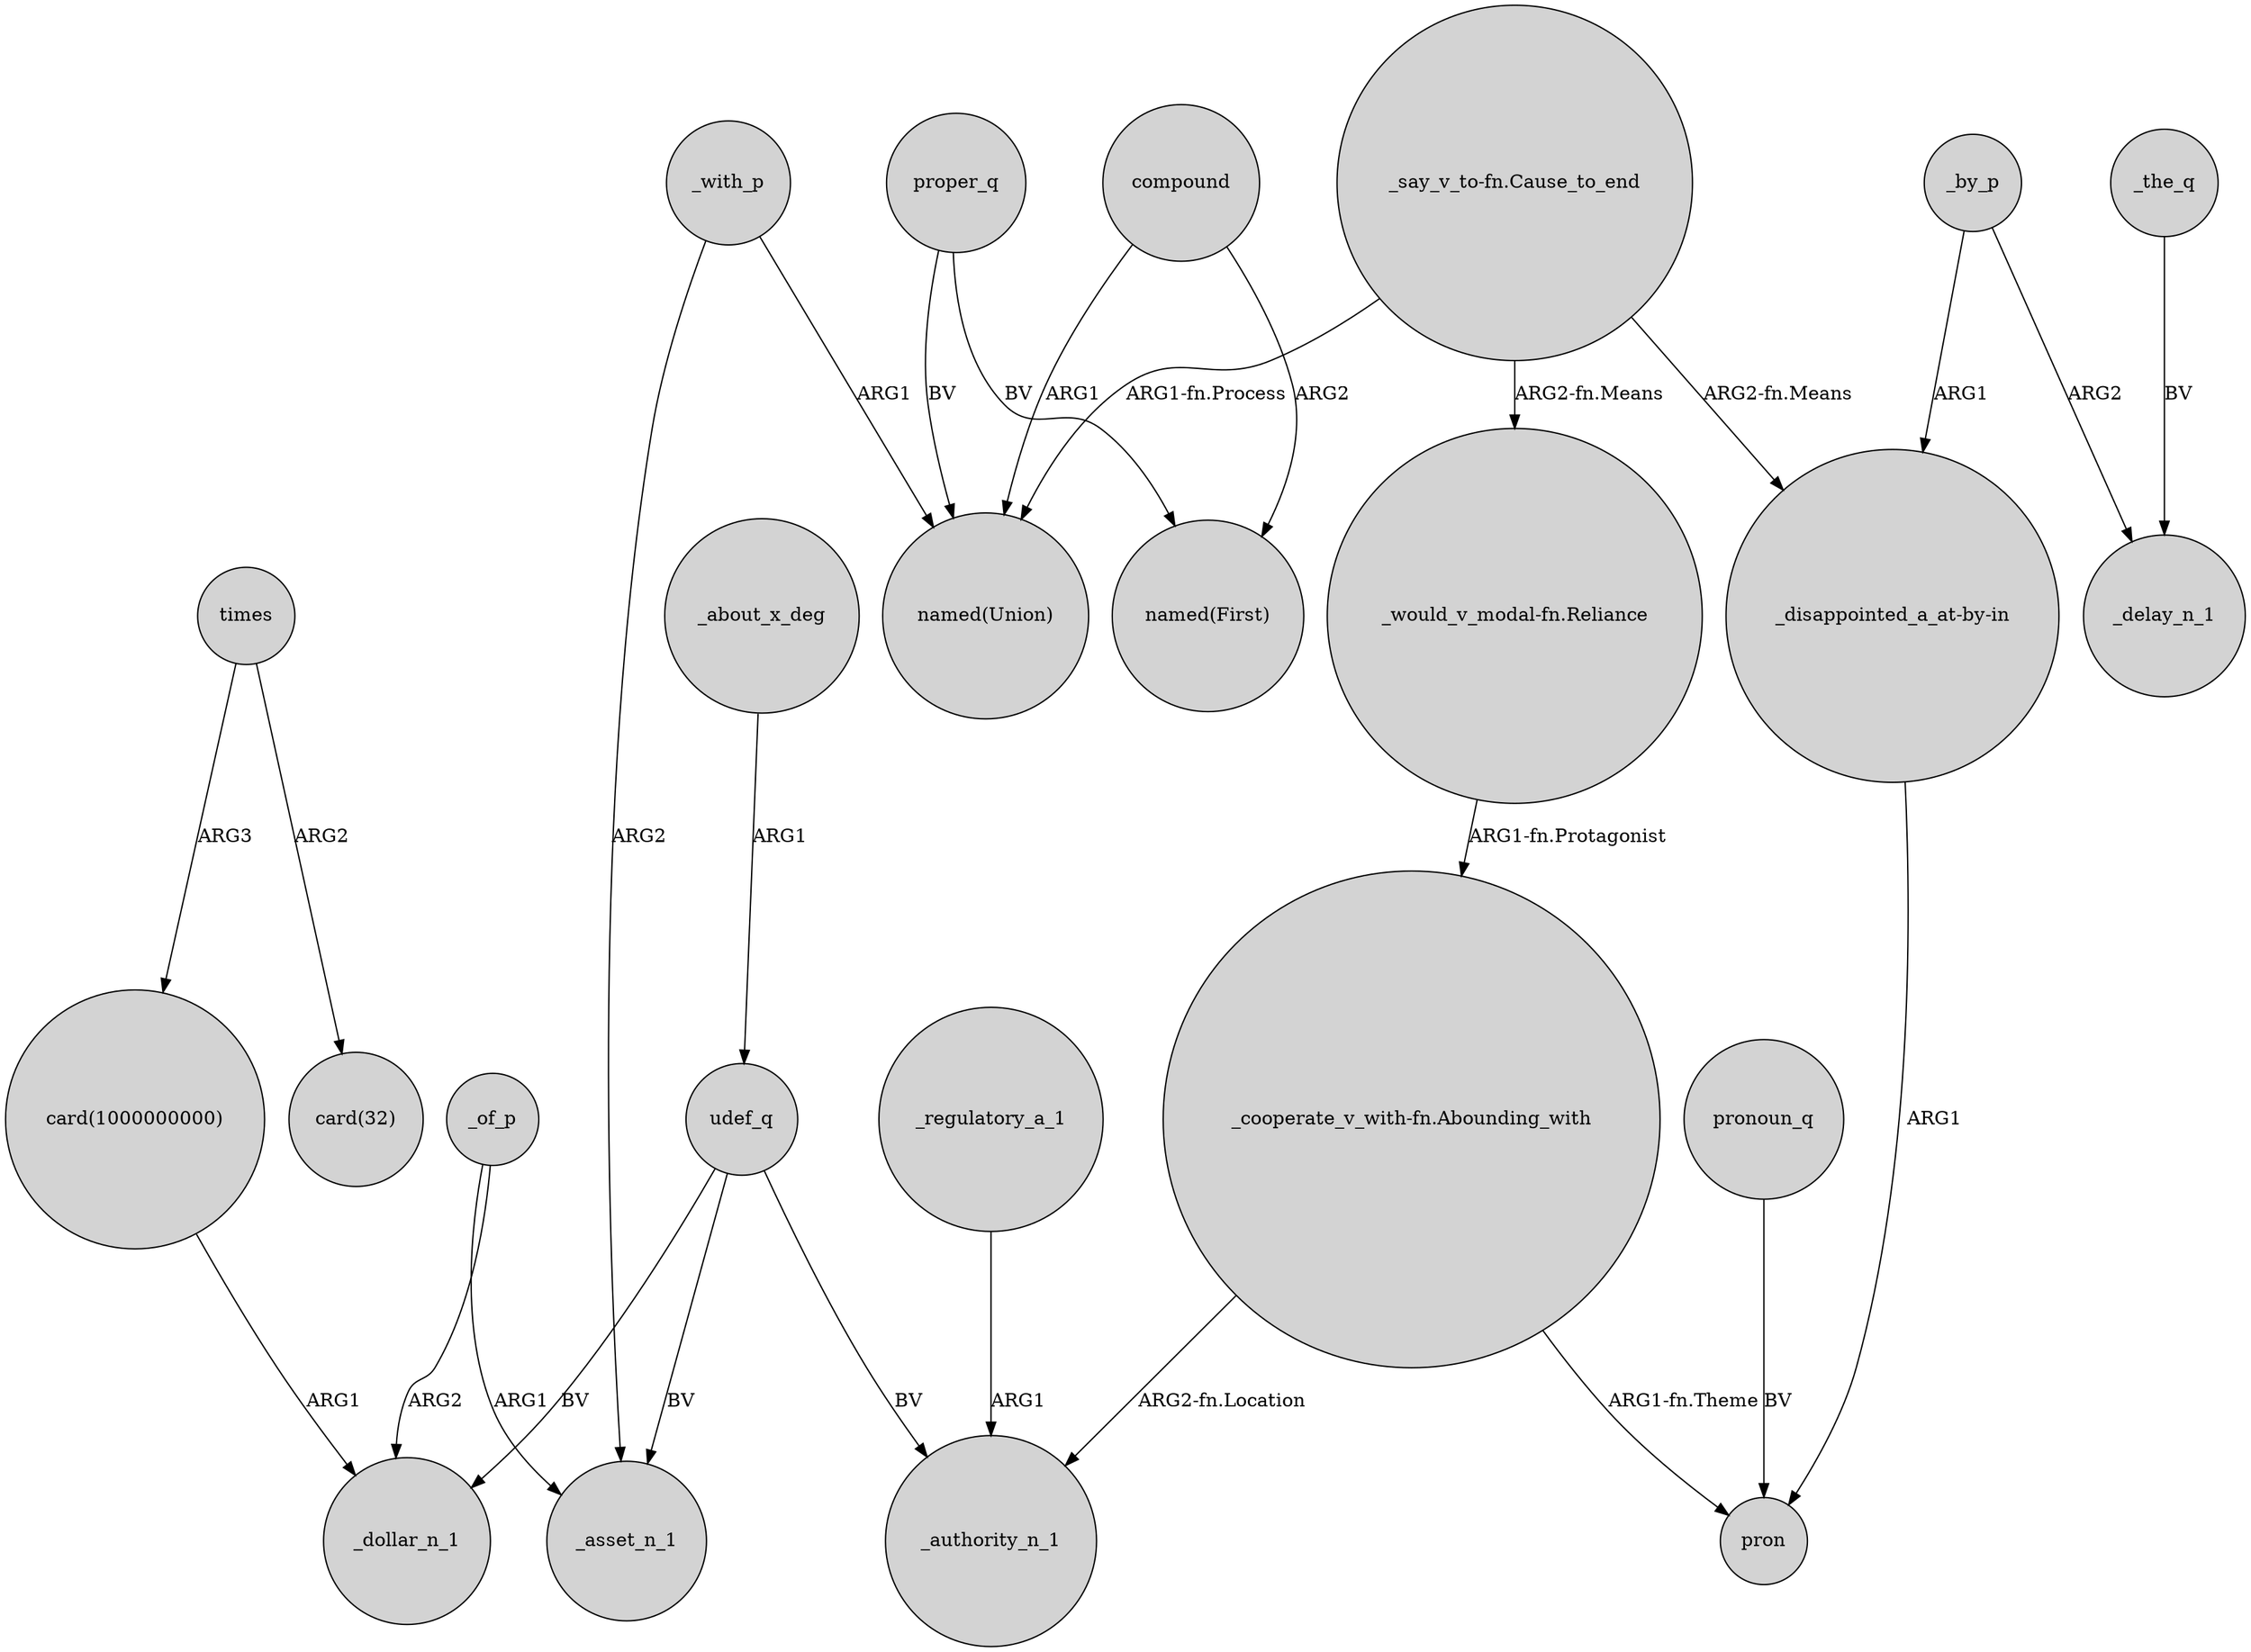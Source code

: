 digraph {
	node [shape=circle style=filled]
	"card(1000000000)" -> _dollar_n_1 [label=ARG1]
	_the_q -> _delay_n_1 [label=BV]
	_by_p -> _delay_n_1 [label=ARG2]
	compound -> "named(Union)" [label=ARG1]
	udef_q -> _authority_n_1 [label=BV]
	_by_p -> "_disappointed_a_at-by-in" [label=ARG1]
	"_would_v_modal-fn.Reliance" -> "_cooperate_v_with-fn.Abounding_with" [label="ARG1-fn.Protagonist"]
	_of_p -> _asset_n_1 [label=ARG1]
	proper_q -> "named(First)" [label=BV]
	"_say_v_to-fn.Cause_to_end" -> "named(Union)" [label="ARG1-fn.Process"]
	times -> "card(1000000000)" [label=ARG3]
	udef_q -> _asset_n_1 [label=BV]
	_with_p -> _asset_n_1 [label=ARG2]
	_with_p -> "named(Union)" [label=ARG1]
	_about_x_deg -> udef_q [label=ARG1]
	pronoun_q -> pron [label=BV]
	compound -> "named(First)" [label=ARG2]
	proper_q -> "named(Union)" [label=BV]
	_regulatory_a_1 -> _authority_n_1 [label=ARG1]
	udef_q -> _dollar_n_1 [label=BV]
	"_say_v_to-fn.Cause_to_end" -> "_disappointed_a_at-by-in" [label="ARG2-fn.Means"]
	"_say_v_to-fn.Cause_to_end" -> "_would_v_modal-fn.Reliance" [label="ARG2-fn.Means"]
	"_cooperate_v_with-fn.Abounding_with" -> pron [label="ARG1-fn.Theme"]
	"_disappointed_a_at-by-in" -> pron [label=ARG1]
	_of_p -> _dollar_n_1 [label=ARG2]
	"_cooperate_v_with-fn.Abounding_with" -> _authority_n_1 [label="ARG2-fn.Location"]
	times -> "card(32)" [label=ARG2]
}
